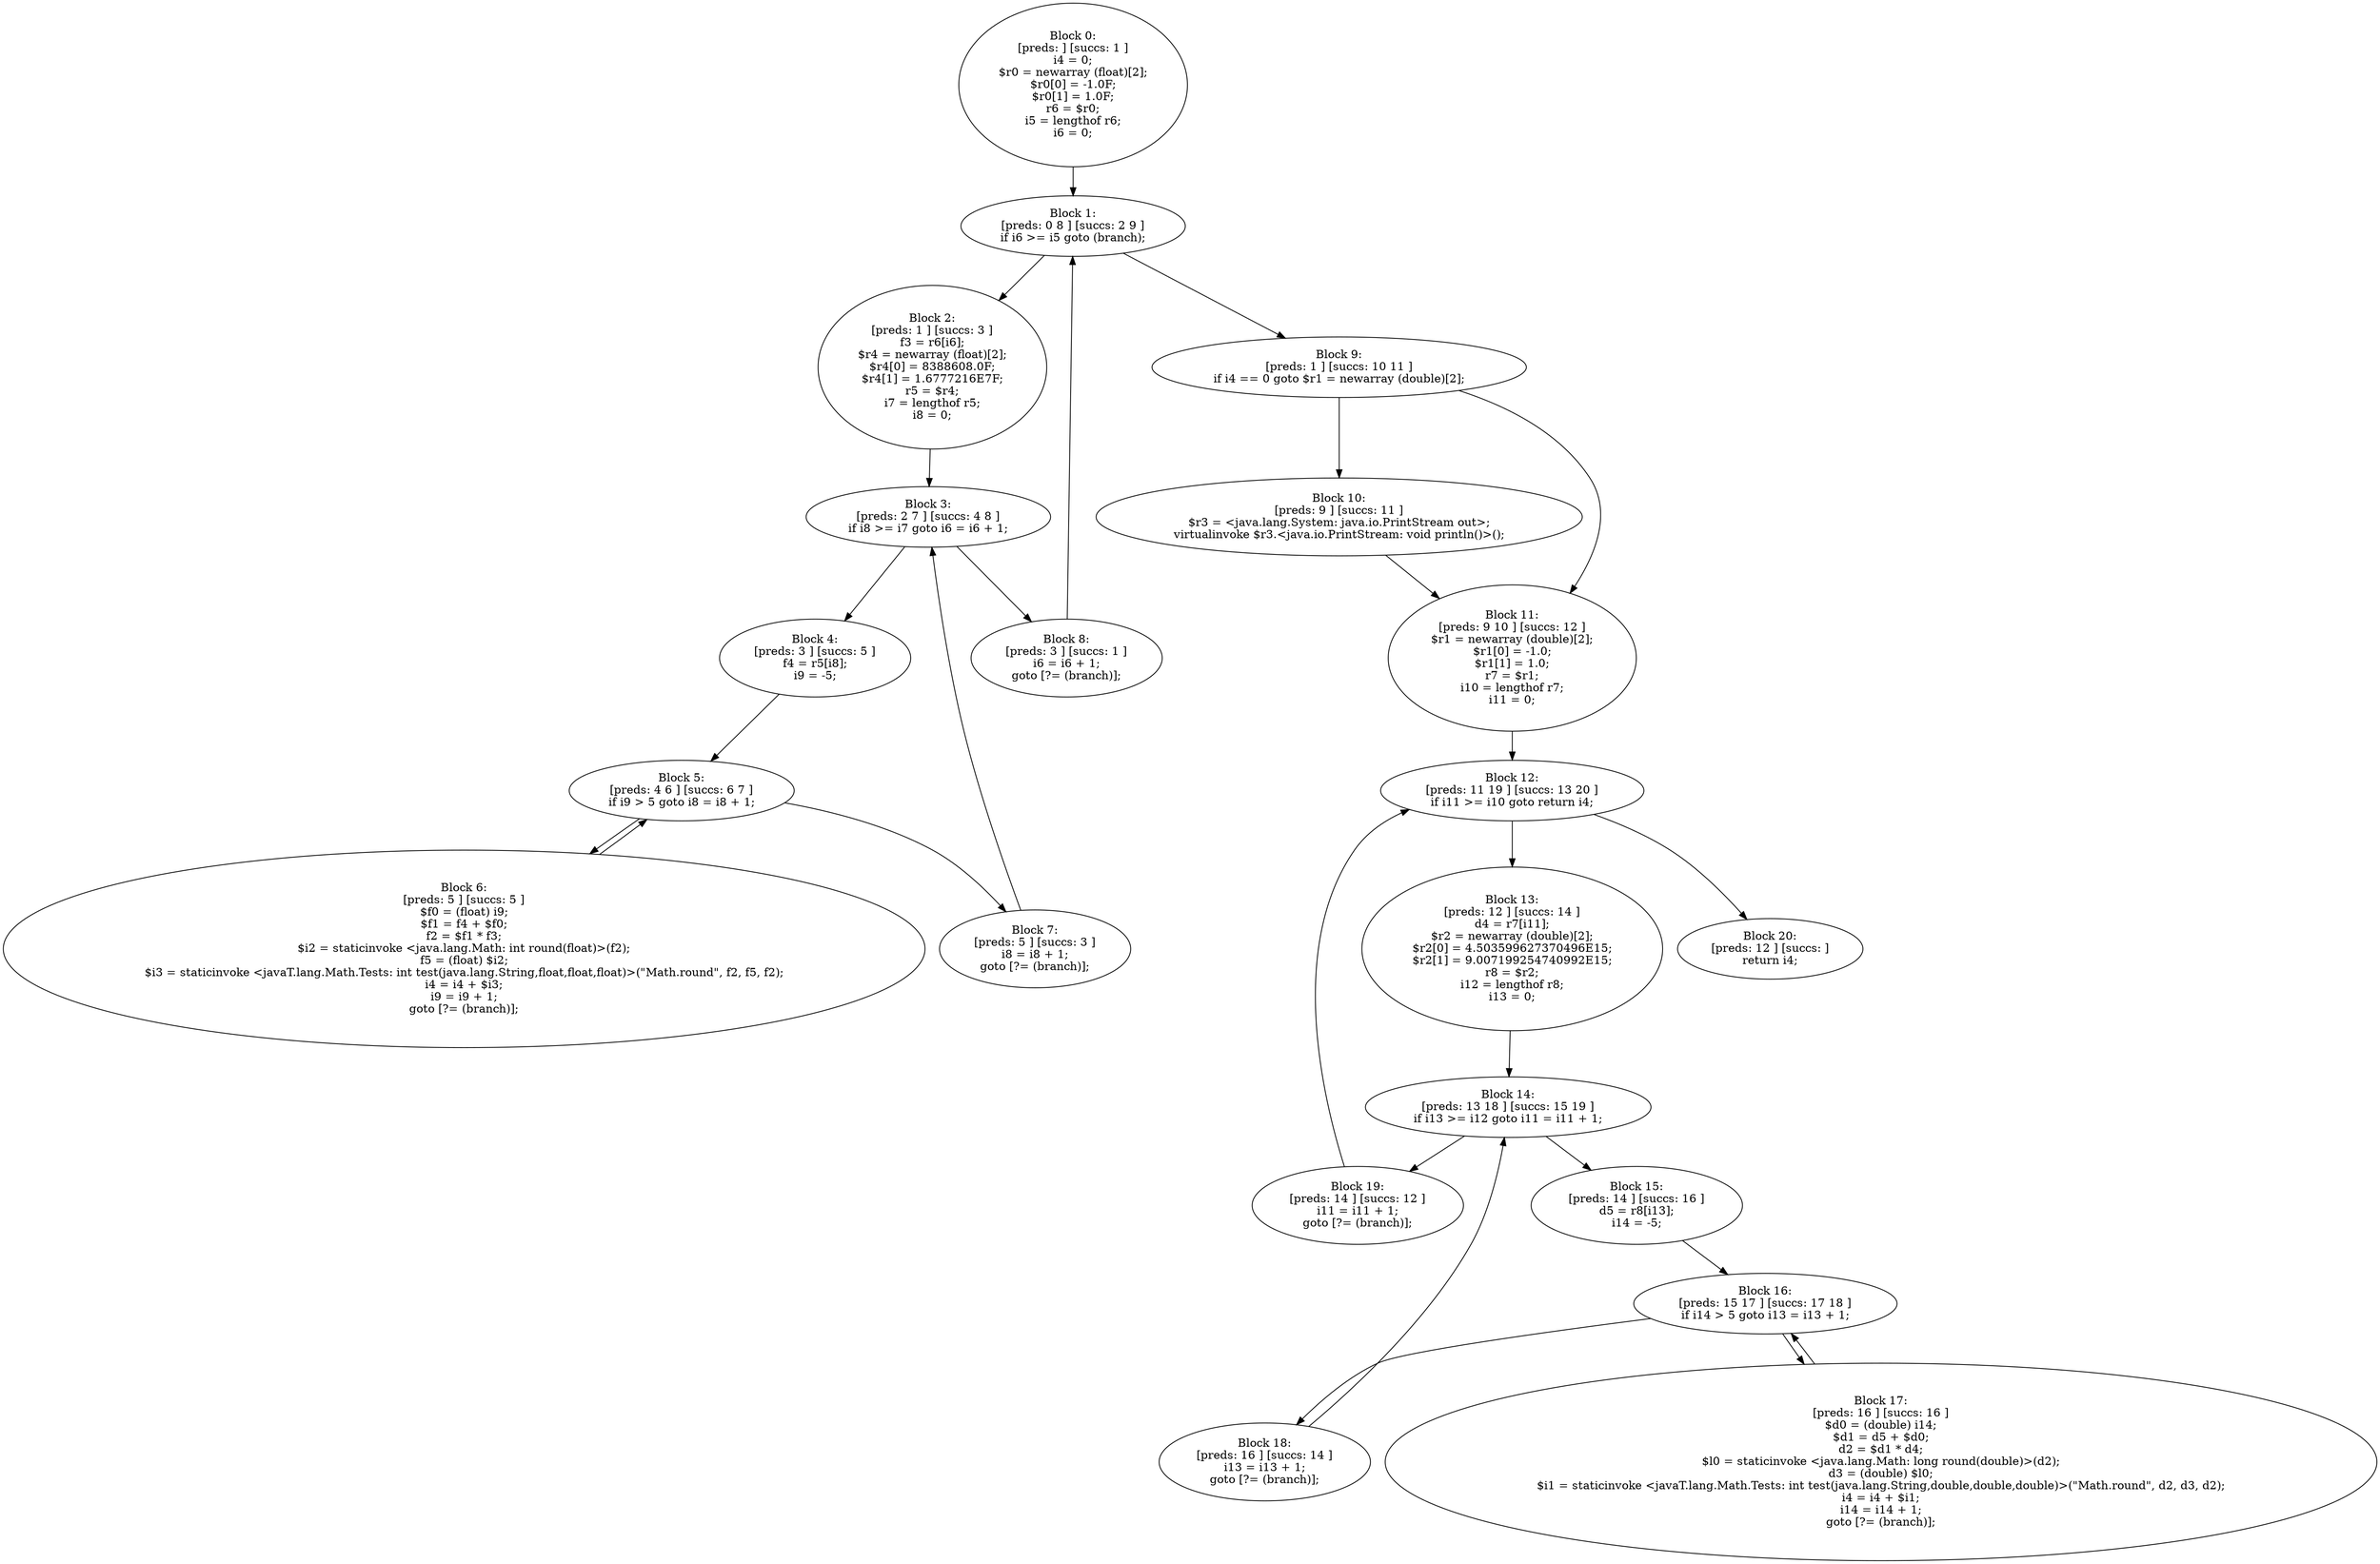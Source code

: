 digraph "unitGraph" {
    "Block 0:
[preds: ] [succs: 1 ]
i4 = 0;
$r0 = newarray (float)[2];
$r0[0] = -1.0F;
$r0[1] = 1.0F;
r6 = $r0;
i5 = lengthof r6;
i6 = 0;
"
    "Block 1:
[preds: 0 8 ] [succs: 2 9 ]
if i6 >= i5 goto (branch);
"
    "Block 2:
[preds: 1 ] [succs: 3 ]
f3 = r6[i6];
$r4 = newarray (float)[2];
$r4[0] = 8388608.0F;
$r4[1] = 1.6777216E7F;
r5 = $r4;
i7 = lengthof r5;
i8 = 0;
"
    "Block 3:
[preds: 2 7 ] [succs: 4 8 ]
if i8 >= i7 goto i6 = i6 + 1;
"
    "Block 4:
[preds: 3 ] [succs: 5 ]
f4 = r5[i8];
i9 = -5;
"
    "Block 5:
[preds: 4 6 ] [succs: 6 7 ]
if i9 > 5 goto i8 = i8 + 1;
"
    "Block 6:
[preds: 5 ] [succs: 5 ]
$f0 = (float) i9;
$f1 = f4 + $f0;
f2 = $f1 * f3;
$i2 = staticinvoke <java.lang.Math: int round(float)>(f2);
f5 = (float) $i2;
$i3 = staticinvoke <javaT.lang.Math.Tests: int test(java.lang.String,float,float,float)>(\"Math.round\", f2, f5, f2);
i4 = i4 + $i3;
i9 = i9 + 1;
goto [?= (branch)];
"
    "Block 7:
[preds: 5 ] [succs: 3 ]
i8 = i8 + 1;
goto [?= (branch)];
"
    "Block 8:
[preds: 3 ] [succs: 1 ]
i6 = i6 + 1;
goto [?= (branch)];
"
    "Block 9:
[preds: 1 ] [succs: 10 11 ]
if i4 == 0 goto $r1 = newarray (double)[2];
"
    "Block 10:
[preds: 9 ] [succs: 11 ]
$r3 = <java.lang.System: java.io.PrintStream out>;
virtualinvoke $r3.<java.io.PrintStream: void println()>();
"
    "Block 11:
[preds: 9 10 ] [succs: 12 ]
$r1 = newarray (double)[2];
$r1[0] = -1.0;
$r1[1] = 1.0;
r7 = $r1;
i10 = lengthof r7;
i11 = 0;
"
    "Block 12:
[preds: 11 19 ] [succs: 13 20 ]
if i11 >= i10 goto return i4;
"
    "Block 13:
[preds: 12 ] [succs: 14 ]
d4 = r7[i11];
$r2 = newarray (double)[2];
$r2[0] = 4.503599627370496E15;
$r2[1] = 9.007199254740992E15;
r8 = $r2;
i12 = lengthof r8;
i13 = 0;
"
    "Block 14:
[preds: 13 18 ] [succs: 15 19 ]
if i13 >= i12 goto i11 = i11 + 1;
"
    "Block 15:
[preds: 14 ] [succs: 16 ]
d5 = r8[i13];
i14 = -5;
"
    "Block 16:
[preds: 15 17 ] [succs: 17 18 ]
if i14 > 5 goto i13 = i13 + 1;
"
    "Block 17:
[preds: 16 ] [succs: 16 ]
$d0 = (double) i14;
$d1 = d5 + $d0;
d2 = $d1 * d4;
$l0 = staticinvoke <java.lang.Math: long round(double)>(d2);
d3 = (double) $l0;
$i1 = staticinvoke <javaT.lang.Math.Tests: int test(java.lang.String,double,double,double)>(\"Math.round\", d2, d3, d2);
i4 = i4 + $i1;
i14 = i14 + 1;
goto [?= (branch)];
"
    "Block 18:
[preds: 16 ] [succs: 14 ]
i13 = i13 + 1;
goto [?= (branch)];
"
    "Block 19:
[preds: 14 ] [succs: 12 ]
i11 = i11 + 1;
goto [?= (branch)];
"
    "Block 20:
[preds: 12 ] [succs: ]
return i4;
"
    "Block 0:
[preds: ] [succs: 1 ]
i4 = 0;
$r0 = newarray (float)[2];
$r0[0] = -1.0F;
$r0[1] = 1.0F;
r6 = $r0;
i5 = lengthof r6;
i6 = 0;
"->"Block 1:
[preds: 0 8 ] [succs: 2 9 ]
if i6 >= i5 goto (branch);
";
    "Block 1:
[preds: 0 8 ] [succs: 2 9 ]
if i6 >= i5 goto (branch);
"->"Block 2:
[preds: 1 ] [succs: 3 ]
f3 = r6[i6];
$r4 = newarray (float)[2];
$r4[0] = 8388608.0F;
$r4[1] = 1.6777216E7F;
r5 = $r4;
i7 = lengthof r5;
i8 = 0;
";
    "Block 1:
[preds: 0 8 ] [succs: 2 9 ]
if i6 >= i5 goto (branch);
"->"Block 9:
[preds: 1 ] [succs: 10 11 ]
if i4 == 0 goto $r1 = newarray (double)[2];
";
    "Block 2:
[preds: 1 ] [succs: 3 ]
f3 = r6[i6];
$r4 = newarray (float)[2];
$r4[0] = 8388608.0F;
$r4[1] = 1.6777216E7F;
r5 = $r4;
i7 = lengthof r5;
i8 = 0;
"->"Block 3:
[preds: 2 7 ] [succs: 4 8 ]
if i8 >= i7 goto i6 = i6 + 1;
";
    "Block 3:
[preds: 2 7 ] [succs: 4 8 ]
if i8 >= i7 goto i6 = i6 + 1;
"->"Block 4:
[preds: 3 ] [succs: 5 ]
f4 = r5[i8];
i9 = -5;
";
    "Block 3:
[preds: 2 7 ] [succs: 4 8 ]
if i8 >= i7 goto i6 = i6 + 1;
"->"Block 8:
[preds: 3 ] [succs: 1 ]
i6 = i6 + 1;
goto [?= (branch)];
";
    "Block 4:
[preds: 3 ] [succs: 5 ]
f4 = r5[i8];
i9 = -5;
"->"Block 5:
[preds: 4 6 ] [succs: 6 7 ]
if i9 > 5 goto i8 = i8 + 1;
";
    "Block 5:
[preds: 4 6 ] [succs: 6 7 ]
if i9 > 5 goto i8 = i8 + 1;
"->"Block 6:
[preds: 5 ] [succs: 5 ]
$f0 = (float) i9;
$f1 = f4 + $f0;
f2 = $f1 * f3;
$i2 = staticinvoke <java.lang.Math: int round(float)>(f2);
f5 = (float) $i2;
$i3 = staticinvoke <javaT.lang.Math.Tests: int test(java.lang.String,float,float,float)>(\"Math.round\", f2, f5, f2);
i4 = i4 + $i3;
i9 = i9 + 1;
goto [?= (branch)];
";
    "Block 5:
[preds: 4 6 ] [succs: 6 7 ]
if i9 > 5 goto i8 = i8 + 1;
"->"Block 7:
[preds: 5 ] [succs: 3 ]
i8 = i8 + 1;
goto [?= (branch)];
";
    "Block 6:
[preds: 5 ] [succs: 5 ]
$f0 = (float) i9;
$f1 = f4 + $f0;
f2 = $f1 * f3;
$i2 = staticinvoke <java.lang.Math: int round(float)>(f2);
f5 = (float) $i2;
$i3 = staticinvoke <javaT.lang.Math.Tests: int test(java.lang.String,float,float,float)>(\"Math.round\", f2, f5, f2);
i4 = i4 + $i3;
i9 = i9 + 1;
goto [?= (branch)];
"->"Block 5:
[preds: 4 6 ] [succs: 6 7 ]
if i9 > 5 goto i8 = i8 + 1;
";
    "Block 7:
[preds: 5 ] [succs: 3 ]
i8 = i8 + 1;
goto [?= (branch)];
"->"Block 3:
[preds: 2 7 ] [succs: 4 8 ]
if i8 >= i7 goto i6 = i6 + 1;
";
    "Block 8:
[preds: 3 ] [succs: 1 ]
i6 = i6 + 1;
goto [?= (branch)];
"->"Block 1:
[preds: 0 8 ] [succs: 2 9 ]
if i6 >= i5 goto (branch);
";
    "Block 9:
[preds: 1 ] [succs: 10 11 ]
if i4 == 0 goto $r1 = newarray (double)[2];
"->"Block 10:
[preds: 9 ] [succs: 11 ]
$r3 = <java.lang.System: java.io.PrintStream out>;
virtualinvoke $r3.<java.io.PrintStream: void println()>();
";
    "Block 9:
[preds: 1 ] [succs: 10 11 ]
if i4 == 0 goto $r1 = newarray (double)[2];
"->"Block 11:
[preds: 9 10 ] [succs: 12 ]
$r1 = newarray (double)[2];
$r1[0] = -1.0;
$r1[1] = 1.0;
r7 = $r1;
i10 = lengthof r7;
i11 = 0;
";
    "Block 10:
[preds: 9 ] [succs: 11 ]
$r3 = <java.lang.System: java.io.PrintStream out>;
virtualinvoke $r3.<java.io.PrintStream: void println()>();
"->"Block 11:
[preds: 9 10 ] [succs: 12 ]
$r1 = newarray (double)[2];
$r1[0] = -1.0;
$r1[1] = 1.0;
r7 = $r1;
i10 = lengthof r7;
i11 = 0;
";
    "Block 11:
[preds: 9 10 ] [succs: 12 ]
$r1 = newarray (double)[2];
$r1[0] = -1.0;
$r1[1] = 1.0;
r7 = $r1;
i10 = lengthof r7;
i11 = 0;
"->"Block 12:
[preds: 11 19 ] [succs: 13 20 ]
if i11 >= i10 goto return i4;
";
    "Block 12:
[preds: 11 19 ] [succs: 13 20 ]
if i11 >= i10 goto return i4;
"->"Block 13:
[preds: 12 ] [succs: 14 ]
d4 = r7[i11];
$r2 = newarray (double)[2];
$r2[0] = 4.503599627370496E15;
$r2[1] = 9.007199254740992E15;
r8 = $r2;
i12 = lengthof r8;
i13 = 0;
";
    "Block 12:
[preds: 11 19 ] [succs: 13 20 ]
if i11 >= i10 goto return i4;
"->"Block 20:
[preds: 12 ] [succs: ]
return i4;
";
    "Block 13:
[preds: 12 ] [succs: 14 ]
d4 = r7[i11];
$r2 = newarray (double)[2];
$r2[0] = 4.503599627370496E15;
$r2[1] = 9.007199254740992E15;
r8 = $r2;
i12 = lengthof r8;
i13 = 0;
"->"Block 14:
[preds: 13 18 ] [succs: 15 19 ]
if i13 >= i12 goto i11 = i11 + 1;
";
    "Block 14:
[preds: 13 18 ] [succs: 15 19 ]
if i13 >= i12 goto i11 = i11 + 1;
"->"Block 15:
[preds: 14 ] [succs: 16 ]
d5 = r8[i13];
i14 = -5;
";
    "Block 14:
[preds: 13 18 ] [succs: 15 19 ]
if i13 >= i12 goto i11 = i11 + 1;
"->"Block 19:
[preds: 14 ] [succs: 12 ]
i11 = i11 + 1;
goto [?= (branch)];
";
    "Block 15:
[preds: 14 ] [succs: 16 ]
d5 = r8[i13];
i14 = -5;
"->"Block 16:
[preds: 15 17 ] [succs: 17 18 ]
if i14 > 5 goto i13 = i13 + 1;
";
    "Block 16:
[preds: 15 17 ] [succs: 17 18 ]
if i14 > 5 goto i13 = i13 + 1;
"->"Block 17:
[preds: 16 ] [succs: 16 ]
$d0 = (double) i14;
$d1 = d5 + $d0;
d2 = $d1 * d4;
$l0 = staticinvoke <java.lang.Math: long round(double)>(d2);
d3 = (double) $l0;
$i1 = staticinvoke <javaT.lang.Math.Tests: int test(java.lang.String,double,double,double)>(\"Math.round\", d2, d3, d2);
i4 = i4 + $i1;
i14 = i14 + 1;
goto [?= (branch)];
";
    "Block 16:
[preds: 15 17 ] [succs: 17 18 ]
if i14 > 5 goto i13 = i13 + 1;
"->"Block 18:
[preds: 16 ] [succs: 14 ]
i13 = i13 + 1;
goto [?= (branch)];
";
    "Block 17:
[preds: 16 ] [succs: 16 ]
$d0 = (double) i14;
$d1 = d5 + $d0;
d2 = $d1 * d4;
$l0 = staticinvoke <java.lang.Math: long round(double)>(d2);
d3 = (double) $l0;
$i1 = staticinvoke <javaT.lang.Math.Tests: int test(java.lang.String,double,double,double)>(\"Math.round\", d2, d3, d2);
i4 = i4 + $i1;
i14 = i14 + 1;
goto [?= (branch)];
"->"Block 16:
[preds: 15 17 ] [succs: 17 18 ]
if i14 > 5 goto i13 = i13 + 1;
";
    "Block 18:
[preds: 16 ] [succs: 14 ]
i13 = i13 + 1;
goto [?= (branch)];
"->"Block 14:
[preds: 13 18 ] [succs: 15 19 ]
if i13 >= i12 goto i11 = i11 + 1;
";
    "Block 19:
[preds: 14 ] [succs: 12 ]
i11 = i11 + 1;
goto [?= (branch)];
"->"Block 12:
[preds: 11 19 ] [succs: 13 20 ]
if i11 >= i10 goto return i4;
";
}
